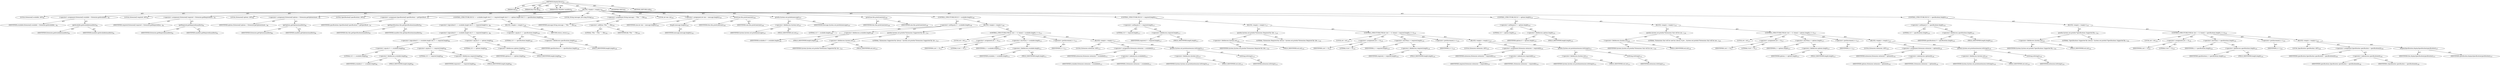 digraph "displayLibrary" {  
"111669149697" [label = <(METHOD,displayLibrary)<SUB>91</SUB>> ]
"115964116993" [label = <(PARAM,this)<SUB>91</SUB>> ]
"115964116995" [label = <(PARAM,final File file)<SUB>91</SUB>> ]
"115964116996" [label = <(PARAM,final Manifest manifest)<SUB>92</SUB>> ]
"25769803777" [label = <(BLOCK,&lt;empty&gt;,&lt;empty&gt;)<SUB>93</SUB>> ]
"94489280513" [label = <(LOCAL,Extension[] available: ANY)<SUB>94</SUB>> ]
"30064771075" [label = <(&lt;operator&gt;.assignment,Extension[] available = Extension.getAvailable(...)<SUB>94</SUB>> ]
"68719476746" [label = <(IDENTIFIER,available,Extension[] available = Extension.getAvailable(...)<SUB>94</SUB>> ]
"30064771076" [label = <(getAvailable,getAvailable(manifest))<SUB>94</SUB>> ]
"68719476747" [label = <(IDENTIFIER,Extension,getAvailable(manifest))<SUB>94</SUB>> ]
"68719476748" [label = <(IDENTIFIER,manifest,getAvailable(manifest))<SUB>94</SUB>> ]
"94489280514" [label = <(LOCAL,Extension[] required: ANY)<SUB>95</SUB>> ]
"30064771077" [label = <(&lt;operator&gt;.assignment,Extension[] required = Extension.getRequired(ma...)<SUB>95</SUB>> ]
"68719476749" [label = <(IDENTIFIER,required,Extension[] required = Extension.getRequired(ma...)<SUB>95</SUB>> ]
"30064771078" [label = <(getRequired,getRequired(manifest))<SUB>95</SUB>> ]
"68719476750" [label = <(IDENTIFIER,Extension,getRequired(manifest))<SUB>95</SUB>> ]
"68719476751" [label = <(IDENTIFIER,manifest,getRequired(manifest))<SUB>95</SUB>> ]
"94489280515" [label = <(LOCAL,Extension[] options: ANY)<SUB>96</SUB>> ]
"30064771079" [label = <(&lt;operator&gt;.assignment,Extension[] options = Extension.getOptions(mani...)<SUB>96</SUB>> ]
"68719476752" [label = <(IDENTIFIER,options,Extension[] options = Extension.getOptions(mani...)<SUB>96</SUB>> ]
"30064771080" [label = <(getOptions,getOptions(manifest))<SUB>96</SUB>> ]
"68719476753" [label = <(IDENTIFIER,Extension,getOptions(manifest))<SUB>96</SUB>> ]
"68719476754" [label = <(IDENTIFIER,manifest,getOptions(manifest))<SUB>96</SUB>> ]
"94489280516" [label = <(LOCAL,Specification[] specifications: ANY)<SUB>97</SUB>> ]
"30064771081" [label = <(&lt;operator&gt;.assignment,Specification[] specifications = getSpecificati...)<SUB>97</SUB>> ]
"68719476755" [label = <(IDENTIFIER,specifications,Specification[] specifications = getSpecificati...)<SUB>97</SUB>> ]
"30064771082" [label = <(getSpecifications,this.getSpecifications(manifest))<SUB>97</SUB>> ]
"68719476737" [label = <(IDENTIFIER,this,this.getSpecifications(manifest))<SUB>97</SUB>> ]
"68719476756" [label = <(IDENTIFIER,manifest,this.getSpecifications(manifest))<SUB>97</SUB>> ]
"47244640256" [label = <(CONTROL_STRUCTURE,IF,if (0 == available.length &amp;&amp; 0 == required.length &amp;&amp; 0 == options.length &amp;&amp; 0 == specifications.length))<SUB>99</SUB>> ]
"30064771083" [label = <(&lt;operator&gt;.logicalAnd,0 == available.length &amp;&amp; 0 == required.length &amp;...)<SUB>99</SUB>> ]
"30064771084" [label = <(&lt;operator&gt;.logicalAnd,0 == available.length &amp;&amp; 0 == required.length &amp;...)<SUB>99</SUB>> ]
"30064771085" [label = <(&lt;operator&gt;.logicalAnd,0 == available.length &amp;&amp; 0 == required.length)<SUB>99</SUB>> ]
"30064771086" [label = <(&lt;operator&gt;.equals,0 == available.length)<SUB>99</SUB>> ]
"90194313216" [label = <(LITERAL,0,0 == available.length)<SUB>99</SUB>> ]
"30064771087" [label = <(&lt;operator&gt;.fieldAccess,available.length)<SUB>99</SUB>> ]
"68719476757" [label = <(IDENTIFIER,available,0 == available.length)<SUB>99</SUB>> ]
"55834574848" [label = <(FIELD_IDENTIFIER,length,length)<SUB>99</SUB>> ]
"30064771088" [label = <(&lt;operator&gt;.equals,0 == required.length)<SUB>99</SUB>> ]
"90194313217" [label = <(LITERAL,0,0 == required.length)<SUB>99</SUB>> ]
"30064771089" [label = <(&lt;operator&gt;.fieldAccess,required.length)<SUB>99</SUB>> ]
"68719476758" [label = <(IDENTIFIER,required,0 == required.length)<SUB>99</SUB>> ]
"55834574849" [label = <(FIELD_IDENTIFIER,length,length)<SUB>99</SUB>> ]
"30064771090" [label = <(&lt;operator&gt;.equals,0 == options.length)<SUB>99</SUB>> ]
"90194313218" [label = <(LITERAL,0,0 == options.length)<SUB>99</SUB>> ]
"30064771091" [label = <(&lt;operator&gt;.fieldAccess,options.length)<SUB>99</SUB>> ]
"68719476759" [label = <(IDENTIFIER,options,0 == options.length)<SUB>99</SUB>> ]
"55834574850" [label = <(FIELD_IDENTIFIER,length,length)<SUB>99</SUB>> ]
"30064771092" [label = <(&lt;operator&gt;.equals,0 == specifications.length)<SUB>100</SUB>> ]
"90194313219" [label = <(LITERAL,0,0 == specifications.length)<SUB>100</SUB>> ]
"30064771093" [label = <(&lt;operator&gt;.fieldAccess,specifications.length)<SUB>100</SUB>> ]
"68719476760" [label = <(IDENTIFIER,specifications,0 == specifications.length)<SUB>100</SUB>> ]
"55834574851" [label = <(FIELD_IDENTIFIER,length,length)<SUB>100</SUB>> ]
"25769803778" [label = <(BLOCK,&lt;empty&gt;,&lt;empty&gt;)<SUB>100</SUB>> ]
"146028888064" [label = <(RETURN,return;,return;)<SUB>101</SUB>> ]
"94489280517" [label = <(LOCAL,String message: java.lang.String)<SUB>104</SUB>> ]
"30064771094" [label = <(&lt;operator&gt;.assignment,String message = &quot;File: &quot; + file)<SUB>104</SUB>> ]
"68719476761" [label = <(IDENTIFIER,message,String message = &quot;File: &quot; + file)<SUB>104</SUB>> ]
"30064771095" [label = <(&lt;operator&gt;.addition,&quot;File: &quot; + file)<SUB>104</SUB>> ]
"90194313220" [label = <(LITERAL,&quot;File: &quot;,&quot;File: &quot; + file)<SUB>104</SUB>> ]
"68719476762" [label = <(IDENTIFIER,file,&quot;File: &quot; + file)<SUB>104</SUB>> ]
"94489280518" [label = <(LOCAL,int size: int)<SUB>105</SUB>> ]
"30064771096" [label = <(&lt;operator&gt;.assignment,int size = message.length())<SUB>105</SUB>> ]
"68719476763" [label = <(IDENTIFIER,size,int size = message.length())<SUB>105</SUB>> ]
"30064771097" [label = <(length,message.length())<SUB>105</SUB>> ]
"68719476764" [label = <(IDENTIFIER,message,message.length())<SUB>105</SUB>> ]
"30064771098" [label = <(printLine,this.printLine(size))<SUB>106</SUB>> ]
"68719476738" [label = <(IDENTIFIER,this,this.printLine(size))<SUB>106</SUB>> ]
"68719476765" [label = <(IDENTIFIER,size,this.printLine(size))<SUB>106</SUB>> ]
"30064771099" [label = <(println,System.out.println(message))<SUB>107</SUB>> ]
"30064771100" [label = <(&lt;operator&gt;.fieldAccess,System.out)<SUB>107</SUB>> ]
"68719476766" [label = <(IDENTIFIER,System,System.out.println(message))<SUB>107</SUB>> ]
"55834574852" [label = <(FIELD_IDENTIFIER,out,out)<SUB>107</SUB>> ]
"68719476767" [label = <(IDENTIFIER,message,System.out.println(message))<SUB>107</SUB>> ]
"30064771101" [label = <(printLine,this.printLine(size))<SUB>108</SUB>> ]
"68719476739" [label = <(IDENTIFIER,this,this.printLine(size))<SUB>108</SUB>> ]
"68719476768" [label = <(IDENTIFIER,size,this.printLine(size))<SUB>108</SUB>> ]
"47244640257" [label = <(CONTROL_STRUCTURE,IF,if (0 != available.length))<SUB>109</SUB>> ]
"30064771102" [label = <(&lt;operator&gt;.notEquals,0 != available.length)<SUB>109</SUB>> ]
"90194313221" [label = <(LITERAL,0,0 != available.length)<SUB>109</SUB>> ]
"30064771103" [label = <(&lt;operator&gt;.fieldAccess,available.length)<SUB>109</SUB>> ]
"68719476769" [label = <(IDENTIFIER,available,0 != available.length)<SUB>109</SUB>> ]
"55834574853" [label = <(FIELD_IDENTIFIER,length,length)<SUB>109</SUB>> ]
"25769803779" [label = <(BLOCK,&lt;empty&gt;,&lt;empty&gt;)<SUB>109</SUB>> ]
"30064771104" [label = <(println,System.out.println(&quot;Extensions Supported By Lib...)<SUB>110</SUB>> ]
"30064771105" [label = <(&lt;operator&gt;.fieldAccess,System.out)<SUB>110</SUB>> ]
"68719476770" [label = <(IDENTIFIER,System,System.out.println(&quot;Extensions Supported By Lib...)<SUB>110</SUB>> ]
"55834574854" [label = <(FIELD_IDENTIFIER,out,out)<SUB>110</SUB>> ]
"90194313222" [label = <(LITERAL,&quot;Extensions Supported By Library:&quot;,System.out.println(&quot;Extensions Supported By Lib...)<SUB>110</SUB>> ]
"47244640258" [label = <(CONTROL_STRUCTURE,FOR,for (int i = 0; Some(i &lt; available.length); i++))<SUB>111</SUB>> ]
"94489280519" [label = <(LOCAL,int i: int)<SUB>111</SUB>> ]
"30064771106" [label = <(&lt;operator&gt;.assignment,int i = 0)<SUB>111</SUB>> ]
"68719476771" [label = <(IDENTIFIER,i,int i = 0)<SUB>111</SUB>> ]
"90194313223" [label = <(LITERAL,0,int i = 0)<SUB>111</SUB>> ]
"30064771107" [label = <(&lt;operator&gt;.lessThan,i &lt; available.length)<SUB>111</SUB>> ]
"68719476772" [label = <(IDENTIFIER,i,i &lt; available.length)<SUB>111</SUB>> ]
"30064771108" [label = <(&lt;operator&gt;.fieldAccess,available.length)<SUB>111</SUB>> ]
"68719476773" [label = <(IDENTIFIER,available,i &lt; available.length)<SUB>111</SUB>> ]
"55834574855" [label = <(FIELD_IDENTIFIER,length,length)<SUB>111</SUB>> ]
"30064771109" [label = <(&lt;operator&gt;.postIncrement,i++)<SUB>111</SUB>> ]
"68719476774" [label = <(IDENTIFIER,i,i++)<SUB>111</SUB>> ]
"25769803780" [label = <(BLOCK,&lt;empty&gt;,&lt;empty&gt;)<SUB>111</SUB>> ]
"94489280520" [label = <(LOCAL,Extension extension: ANY)<SUB>112</SUB>> ]
"30064771110" [label = <(&lt;operator&gt;.assignment,Extension extension = available[i])<SUB>112</SUB>> ]
"68719476775" [label = <(IDENTIFIER,extension,Extension extension = available[i])<SUB>112</SUB>> ]
"30064771111" [label = <(&lt;operator&gt;.indexAccess,available[i])<SUB>112</SUB>> ]
"68719476776" [label = <(IDENTIFIER,available,Extension extension = available[i])<SUB>112</SUB>> ]
"68719476777" [label = <(IDENTIFIER,i,Extension extension = available[i])<SUB>112</SUB>> ]
"30064771112" [label = <(println,System.out.println(extension.toString()))<SUB>113</SUB>> ]
"30064771113" [label = <(&lt;operator&gt;.fieldAccess,System.out)<SUB>113</SUB>> ]
"68719476778" [label = <(IDENTIFIER,System,System.out.println(extension.toString()))<SUB>113</SUB>> ]
"55834574856" [label = <(FIELD_IDENTIFIER,out,out)<SUB>113</SUB>> ]
"30064771114" [label = <(toString,toString())<SUB>113</SUB>> ]
"68719476779" [label = <(IDENTIFIER,extension,toString())<SUB>113</SUB>> ]
"47244640259" [label = <(CONTROL_STRUCTURE,IF,if (0 != required.length))<SUB>117</SUB>> ]
"30064771115" [label = <(&lt;operator&gt;.notEquals,0 != required.length)<SUB>117</SUB>> ]
"90194313224" [label = <(LITERAL,0,0 != required.length)<SUB>117</SUB>> ]
"30064771116" [label = <(&lt;operator&gt;.fieldAccess,required.length)<SUB>117</SUB>> ]
"68719476780" [label = <(IDENTIFIER,required,0 != required.length)<SUB>117</SUB>> ]
"55834574857" [label = <(FIELD_IDENTIFIER,length,length)<SUB>117</SUB>> ]
"25769803781" [label = <(BLOCK,&lt;empty&gt;,&lt;empty&gt;)<SUB>117</SUB>> ]
"30064771117" [label = <(println,System.out.println(&quot;Extensions Required By Libr...)<SUB>118</SUB>> ]
"30064771118" [label = <(&lt;operator&gt;.fieldAccess,System.out)<SUB>118</SUB>> ]
"68719476781" [label = <(IDENTIFIER,System,System.out.println(&quot;Extensions Required By Libr...)<SUB>118</SUB>> ]
"55834574858" [label = <(FIELD_IDENTIFIER,out,out)<SUB>118</SUB>> ]
"90194313225" [label = <(LITERAL,&quot;Extensions Required By Library:&quot;,System.out.println(&quot;Extensions Required By Libr...)<SUB>118</SUB>> ]
"47244640260" [label = <(CONTROL_STRUCTURE,FOR,for (int i = 0; Some(i &lt; required.length); i++))<SUB>119</SUB>> ]
"94489280521" [label = <(LOCAL,int i: int)<SUB>119</SUB>> ]
"30064771119" [label = <(&lt;operator&gt;.assignment,int i = 0)<SUB>119</SUB>> ]
"68719476782" [label = <(IDENTIFIER,i,int i = 0)<SUB>119</SUB>> ]
"90194313226" [label = <(LITERAL,0,int i = 0)<SUB>119</SUB>> ]
"30064771120" [label = <(&lt;operator&gt;.lessThan,i &lt; required.length)<SUB>119</SUB>> ]
"68719476783" [label = <(IDENTIFIER,i,i &lt; required.length)<SUB>119</SUB>> ]
"30064771121" [label = <(&lt;operator&gt;.fieldAccess,required.length)<SUB>119</SUB>> ]
"68719476784" [label = <(IDENTIFIER,required,i &lt; required.length)<SUB>119</SUB>> ]
"55834574859" [label = <(FIELD_IDENTIFIER,length,length)<SUB>119</SUB>> ]
"30064771122" [label = <(&lt;operator&gt;.postIncrement,i++)<SUB>119</SUB>> ]
"68719476785" [label = <(IDENTIFIER,i,i++)<SUB>119</SUB>> ]
"25769803782" [label = <(BLOCK,&lt;empty&gt;,&lt;empty&gt;)<SUB>119</SUB>> ]
"94489280522" [label = <(LOCAL,Extension extension: ANY)<SUB>120</SUB>> ]
"30064771123" [label = <(&lt;operator&gt;.assignment,Extension extension = required[i])<SUB>120</SUB>> ]
"68719476786" [label = <(IDENTIFIER,extension,Extension extension = required[i])<SUB>120</SUB>> ]
"30064771124" [label = <(&lt;operator&gt;.indexAccess,required[i])<SUB>120</SUB>> ]
"68719476787" [label = <(IDENTIFIER,required,Extension extension = required[i])<SUB>120</SUB>> ]
"68719476788" [label = <(IDENTIFIER,i,Extension extension = required[i])<SUB>120</SUB>> ]
"30064771125" [label = <(println,System.out.println(extension.toString()))<SUB>121</SUB>> ]
"30064771126" [label = <(&lt;operator&gt;.fieldAccess,System.out)<SUB>121</SUB>> ]
"68719476789" [label = <(IDENTIFIER,System,System.out.println(extension.toString()))<SUB>121</SUB>> ]
"55834574860" [label = <(FIELD_IDENTIFIER,out,out)<SUB>121</SUB>> ]
"30064771127" [label = <(toString,toString())<SUB>121</SUB>> ]
"68719476790" [label = <(IDENTIFIER,extension,toString())<SUB>121</SUB>> ]
"47244640261" [label = <(CONTROL_STRUCTURE,IF,if (0 != options.length))<SUB>125</SUB>> ]
"30064771128" [label = <(&lt;operator&gt;.notEquals,0 != options.length)<SUB>125</SUB>> ]
"90194313227" [label = <(LITERAL,0,0 != options.length)<SUB>125</SUB>> ]
"30064771129" [label = <(&lt;operator&gt;.fieldAccess,options.length)<SUB>125</SUB>> ]
"68719476791" [label = <(IDENTIFIER,options,0 != options.length)<SUB>125</SUB>> ]
"55834574861" [label = <(FIELD_IDENTIFIER,length,length)<SUB>125</SUB>> ]
"25769803783" [label = <(BLOCK,&lt;empty&gt;,&lt;empty&gt;)<SUB>125</SUB>> ]
"30064771130" [label = <(println,System.out.println(&quot;Extensions that will be use...)<SUB>126</SUB>> ]
"30064771131" [label = <(&lt;operator&gt;.fieldAccess,System.out)<SUB>126</SUB>> ]
"68719476792" [label = <(IDENTIFIER,System,System.out.println(&quot;Extensions that will be use...)<SUB>126</SUB>> ]
"55834574862" [label = <(FIELD_IDENTIFIER,out,out)<SUB>126</SUB>> ]
"90194313228" [label = <(LITERAL,&quot;Extensions that will be used by Library if pre...,System.out.println(&quot;Extensions that will be use...)<SUB>126</SUB>> ]
"47244640262" [label = <(CONTROL_STRUCTURE,FOR,for (int i = 0; Some(i &lt; options.length); i++))<SUB>127</SUB>> ]
"94489280523" [label = <(LOCAL,int i: int)<SUB>127</SUB>> ]
"30064771132" [label = <(&lt;operator&gt;.assignment,int i = 0)<SUB>127</SUB>> ]
"68719476793" [label = <(IDENTIFIER,i,int i = 0)<SUB>127</SUB>> ]
"90194313229" [label = <(LITERAL,0,int i = 0)<SUB>127</SUB>> ]
"30064771133" [label = <(&lt;operator&gt;.lessThan,i &lt; options.length)<SUB>127</SUB>> ]
"68719476794" [label = <(IDENTIFIER,i,i &lt; options.length)<SUB>127</SUB>> ]
"30064771134" [label = <(&lt;operator&gt;.fieldAccess,options.length)<SUB>127</SUB>> ]
"68719476795" [label = <(IDENTIFIER,options,i &lt; options.length)<SUB>127</SUB>> ]
"55834574863" [label = <(FIELD_IDENTIFIER,length,length)<SUB>127</SUB>> ]
"30064771135" [label = <(&lt;operator&gt;.postIncrement,i++)<SUB>127</SUB>> ]
"68719476796" [label = <(IDENTIFIER,i,i++)<SUB>127</SUB>> ]
"25769803784" [label = <(BLOCK,&lt;empty&gt;,&lt;empty&gt;)<SUB>127</SUB>> ]
"94489280524" [label = <(LOCAL,Extension extension: ANY)<SUB>128</SUB>> ]
"30064771136" [label = <(&lt;operator&gt;.assignment,Extension extension = options[i])<SUB>128</SUB>> ]
"68719476797" [label = <(IDENTIFIER,extension,Extension extension = options[i])<SUB>128</SUB>> ]
"30064771137" [label = <(&lt;operator&gt;.indexAccess,options[i])<SUB>128</SUB>> ]
"68719476798" [label = <(IDENTIFIER,options,Extension extension = options[i])<SUB>128</SUB>> ]
"68719476799" [label = <(IDENTIFIER,i,Extension extension = options[i])<SUB>128</SUB>> ]
"30064771138" [label = <(println,System.out.println(extension.toString()))<SUB>129</SUB>> ]
"30064771139" [label = <(&lt;operator&gt;.fieldAccess,System.out)<SUB>129</SUB>> ]
"68719476800" [label = <(IDENTIFIER,System,System.out.println(extension.toString()))<SUB>129</SUB>> ]
"55834574864" [label = <(FIELD_IDENTIFIER,out,out)<SUB>129</SUB>> ]
"30064771140" [label = <(toString,toString())<SUB>129</SUB>> ]
"68719476801" [label = <(IDENTIFIER,extension,toString())<SUB>129</SUB>> ]
"47244640263" [label = <(CONTROL_STRUCTURE,IF,if (0 != specifications.length))<SUB>133</SUB>> ]
"30064771141" [label = <(&lt;operator&gt;.notEquals,0 != specifications.length)<SUB>133</SUB>> ]
"90194313230" [label = <(LITERAL,0,0 != specifications.length)<SUB>133</SUB>> ]
"30064771142" [label = <(&lt;operator&gt;.fieldAccess,specifications.length)<SUB>133</SUB>> ]
"68719476802" [label = <(IDENTIFIER,specifications,0 != specifications.length)<SUB>133</SUB>> ]
"55834574865" [label = <(FIELD_IDENTIFIER,length,length)<SUB>133</SUB>> ]
"25769803785" [label = <(BLOCK,&lt;empty&gt;,&lt;empty&gt;)<SUB>133</SUB>> ]
"30064771143" [label = <(println,System.out.println(&quot;Specifications Supported By...)<SUB>134</SUB>> ]
"30064771144" [label = <(&lt;operator&gt;.fieldAccess,System.out)<SUB>134</SUB>> ]
"68719476803" [label = <(IDENTIFIER,System,System.out.println(&quot;Specifications Supported By...)<SUB>134</SUB>> ]
"55834574866" [label = <(FIELD_IDENTIFIER,out,out)<SUB>134</SUB>> ]
"90194313231" [label = <(LITERAL,&quot;Specifications Supported By Library:&quot;,System.out.println(&quot;Specifications Supported By...)<SUB>134</SUB>> ]
"47244640264" [label = <(CONTROL_STRUCTURE,FOR,for (int i = 0; Some(i &lt; specifications.length); i++))<SUB>135</SUB>> ]
"94489280525" [label = <(LOCAL,int i: int)<SUB>135</SUB>> ]
"30064771145" [label = <(&lt;operator&gt;.assignment,int i = 0)<SUB>135</SUB>> ]
"68719476804" [label = <(IDENTIFIER,i,int i = 0)<SUB>135</SUB>> ]
"90194313232" [label = <(LITERAL,0,int i = 0)<SUB>135</SUB>> ]
"30064771146" [label = <(&lt;operator&gt;.lessThan,i &lt; specifications.length)<SUB>135</SUB>> ]
"68719476805" [label = <(IDENTIFIER,i,i &lt; specifications.length)<SUB>135</SUB>> ]
"30064771147" [label = <(&lt;operator&gt;.fieldAccess,specifications.length)<SUB>135</SUB>> ]
"68719476806" [label = <(IDENTIFIER,specifications,i &lt; specifications.length)<SUB>135</SUB>> ]
"55834574867" [label = <(FIELD_IDENTIFIER,length,length)<SUB>135</SUB>> ]
"30064771148" [label = <(&lt;operator&gt;.postIncrement,i++)<SUB>135</SUB>> ]
"68719476807" [label = <(IDENTIFIER,i,i++)<SUB>135</SUB>> ]
"25769803786" [label = <(BLOCK,&lt;empty&gt;,&lt;empty&gt;)<SUB>135</SUB>> ]
"94489280526" [label = <(LOCAL,Specification specification: ANY)<SUB>136</SUB>> ]
"30064771149" [label = <(&lt;operator&gt;.assignment,Specification specification = specifications[i])<SUB>136</SUB>> ]
"68719476808" [label = <(IDENTIFIER,specification,Specification specification = specifications[i])<SUB>136</SUB>> ]
"30064771150" [label = <(&lt;operator&gt;.indexAccess,specifications[i])<SUB>136</SUB>> ]
"68719476809" [label = <(IDENTIFIER,specifications,Specification specification = specifications[i])<SUB>136</SUB>> ]
"68719476810" [label = <(IDENTIFIER,i,Specification specification = specifications[i])<SUB>136</SUB>> ]
"30064771151" [label = <(displaySpecification,displaySpecification(specification))<SUB>137</SUB>> ]
"68719476740" [label = <(IDENTIFIER,this,displaySpecification(specification))<SUB>137</SUB>> ]
"68719476811" [label = <(IDENTIFIER,specification,displaySpecification(specification))<SUB>137</SUB>> ]
"133143986177" [label = <(MODIFIER,VIRTUAL)> ]
"128849018881" [label = <(METHOD_RETURN,void)<SUB>91</SUB>> ]
  "111669149697" -> "115964116993"  [ label = "AST: "] 
  "111669149697" -> "115964116995"  [ label = "AST: "] 
  "111669149697" -> "115964116996"  [ label = "AST: "] 
  "111669149697" -> "25769803777"  [ label = "AST: "] 
  "111669149697" -> "133143986177"  [ label = "AST: "] 
  "111669149697" -> "128849018881"  [ label = "AST: "] 
  "25769803777" -> "94489280513"  [ label = "AST: "] 
  "25769803777" -> "30064771075"  [ label = "AST: "] 
  "25769803777" -> "94489280514"  [ label = "AST: "] 
  "25769803777" -> "30064771077"  [ label = "AST: "] 
  "25769803777" -> "94489280515"  [ label = "AST: "] 
  "25769803777" -> "30064771079"  [ label = "AST: "] 
  "25769803777" -> "94489280516"  [ label = "AST: "] 
  "25769803777" -> "30064771081"  [ label = "AST: "] 
  "25769803777" -> "47244640256"  [ label = "AST: "] 
  "25769803777" -> "94489280517"  [ label = "AST: "] 
  "25769803777" -> "30064771094"  [ label = "AST: "] 
  "25769803777" -> "94489280518"  [ label = "AST: "] 
  "25769803777" -> "30064771096"  [ label = "AST: "] 
  "25769803777" -> "30064771098"  [ label = "AST: "] 
  "25769803777" -> "30064771099"  [ label = "AST: "] 
  "25769803777" -> "30064771101"  [ label = "AST: "] 
  "25769803777" -> "47244640257"  [ label = "AST: "] 
  "25769803777" -> "47244640259"  [ label = "AST: "] 
  "25769803777" -> "47244640261"  [ label = "AST: "] 
  "25769803777" -> "47244640263"  [ label = "AST: "] 
  "30064771075" -> "68719476746"  [ label = "AST: "] 
  "30064771075" -> "30064771076"  [ label = "AST: "] 
  "30064771076" -> "68719476747"  [ label = "AST: "] 
  "30064771076" -> "68719476748"  [ label = "AST: "] 
  "30064771077" -> "68719476749"  [ label = "AST: "] 
  "30064771077" -> "30064771078"  [ label = "AST: "] 
  "30064771078" -> "68719476750"  [ label = "AST: "] 
  "30064771078" -> "68719476751"  [ label = "AST: "] 
  "30064771079" -> "68719476752"  [ label = "AST: "] 
  "30064771079" -> "30064771080"  [ label = "AST: "] 
  "30064771080" -> "68719476753"  [ label = "AST: "] 
  "30064771080" -> "68719476754"  [ label = "AST: "] 
  "30064771081" -> "68719476755"  [ label = "AST: "] 
  "30064771081" -> "30064771082"  [ label = "AST: "] 
  "30064771082" -> "68719476737"  [ label = "AST: "] 
  "30064771082" -> "68719476756"  [ label = "AST: "] 
  "47244640256" -> "30064771083"  [ label = "AST: "] 
  "47244640256" -> "25769803778"  [ label = "AST: "] 
  "30064771083" -> "30064771084"  [ label = "AST: "] 
  "30064771083" -> "30064771092"  [ label = "AST: "] 
  "30064771084" -> "30064771085"  [ label = "AST: "] 
  "30064771084" -> "30064771090"  [ label = "AST: "] 
  "30064771085" -> "30064771086"  [ label = "AST: "] 
  "30064771085" -> "30064771088"  [ label = "AST: "] 
  "30064771086" -> "90194313216"  [ label = "AST: "] 
  "30064771086" -> "30064771087"  [ label = "AST: "] 
  "30064771087" -> "68719476757"  [ label = "AST: "] 
  "30064771087" -> "55834574848"  [ label = "AST: "] 
  "30064771088" -> "90194313217"  [ label = "AST: "] 
  "30064771088" -> "30064771089"  [ label = "AST: "] 
  "30064771089" -> "68719476758"  [ label = "AST: "] 
  "30064771089" -> "55834574849"  [ label = "AST: "] 
  "30064771090" -> "90194313218"  [ label = "AST: "] 
  "30064771090" -> "30064771091"  [ label = "AST: "] 
  "30064771091" -> "68719476759"  [ label = "AST: "] 
  "30064771091" -> "55834574850"  [ label = "AST: "] 
  "30064771092" -> "90194313219"  [ label = "AST: "] 
  "30064771092" -> "30064771093"  [ label = "AST: "] 
  "30064771093" -> "68719476760"  [ label = "AST: "] 
  "30064771093" -> "55834574851"  [ label = "AST: "] 
  "25769803778" -> "146028888064"  [ label = "AST: "] 
  "30064771094" -> "68719476761"  [ label = "AST: "] 
  "30064771094" -> "30064771095"  [ label = "AST: "] 
  "30064771095" -> "90194313220"  [ label = "AST: "] 
  "30064771095" -> "68719476762"  [ label = "AST: "] 
  "30064771096" -> "68719476763"  [ label = "AST: "] 
  "30064771096" -> "30064771097"  [ label = "AST: "] 
  "30064771097" -> "68719476764"  [ label = "AST: "] 
  "30064771098" -> "68719476738"  [ label = "AST: "] 
  "30064771098" -> "68719476765"  [ label = "AST: "] 
  "30064771099" -> "30064771100"  [ label = "AST: "] 
  "30064771099" -> "68719476767"  [ label = "AST: "] 
  "30064771100" -> "68719476766"  [ label = "AST: "] 
  "30064771100" -> "55834574852"  [ label = "AST: "] 
  "30064771101" -> "68719476739"  [ label = "AST: "] 
  "30064771101" -> "68719476768"  [ label = "AST: "] 
  "47244640257" -> "30064771102"  [ label = "AST: "] 
  "47244640257" -> "25769803779"  [ label = "AST: "] 
  "30064771102" -> "90194313221"  [ label = "AST: "] 
  "30064771102" -> "30064771103"  [ label = "AST: "] 
  "30064771103" -> "68719476769"  [ label = "AST: "] 
  "30064771103" -> "55834574853"  [ label = "AST: "] 
  "25769803779" -> "30064771104"  [ label = "AST: "] 
  "25769803779" -> "47244640258"  [ label = "AST: "] 
  "30064771104" -> "30064771105"  [ label = "AST: "] 
  "30064771104" -> "90194313222"  [ label = "AST: "] 
  "30064771105" -> "68719476770"  [ label = "AST: "] 
  "30064771105" -> "55834574854"  [ label = "AST: "] 
  "47244640258" -> "94489280519"  [ label = "AST: "] 
  "47244640258" -> "30064771106"  [ label = "AST: "] 
  "47244640258" -> "30064771107"  [ label = "AST: "] 
  "47244640258" -> "30064771109"  [ label = "AST: "] 
  "47244640258" -> "25769803780"  [ label = "AST: "] 
  "30064771106" -> "68719476771"  [ label = "AST: "] 
  "30064771106" -> "90194313223"  [ label = "AST: "] 
  "30064771107" -> "68719476772"  [ label = "AST: "] 
  "30064771107" -> "30064771108"  [ label = "AST: "] 
  "30064771108" -> "68719476773"  [ label = "AST: "] 
  "30064771108" -> "55834574855"  [ label = "AST: "] 
  "30064771109" -> "68719476774"  [ label = "AST: "] 
  "25769803780" -> "94489280520"  [ label = "AST: "] 
  "25769803780" -> "30064771110"  [ label = "AST: "] 
  "25769803780" -> "30064771112"  [ label = "AST: "] 
  "30064771110" -> "68719476775"  [ label = "AST: "] 
  "30064771110" -> "30064771111"  [ label = "AST: "] 
  "30064771111" -> "68719476776"  [ label = "AST: "] 
  "30064771111" -> "68719476777"  [ label = "AST: "] 
  "30064771112" -> "30064771113"  [ label = "AST: "] 
  "30064771112" -> "30064771114"  [ label = "AST: "] 
  "30064771113" -> "68719476778"  [ label = "AST: "] 
  "30064771113" -> "55834574856"  [ label = "AST: "] 
  "30064771114" -> "68719476779"  [ label = "AST: "] 
  "47244640259" -> "30064771115"  [ label = "AST: "] 
  "47244640259" -> "25769803781"  [ label = "AST: "] 
  "30064771115" -> "90194313224"  [ label = "AST: "] 
  "30064771115" -> "30064771116"  [ label = "AST: "] 
  "30064771116" -> "68719476780"  [ label = "AST: "] 
  "30064771116" -> "55834574857"  [ label = "AST: "] 
  "25769803781" -> "30064771117"  [ label = "AST: "] 
  "25769803781" -> "47244640260"  [ label = "AST: "] 
  "30064771117" -> "30064771118"  [ label = "AST: "] 
  "30064771117" -> "90194313225"  [ label = "AST: "] 
  "30064771118" -> "68719476781"  [ label = "AST: "] 
  "30064771118" -> "55834574858"  [ label = "AST: "] 
  "47244640260" -> "94489280521"  [ label = "AST: "] 
  "47244640260" -> "30064771119"  [ label = "AST: "] 
  "47244640260" -> "30064771120"  [ label = "AST: "] 
  "47244640260" -> "30064771122"  [ label = "AST: "] 
  "47244640260" -> "25769803782"  [ label = "AST: "] 
  "30064771119" -> "68719476782"  [ label = "AST: "] 
  "30064771119" -> "90194313226"  [ label = "AST: "] 
  "30064771120" -> "68719476783"  [ label = "AST: "] 
  "30064771120" -> "30064771121"  [ label = "AST: "] 
  "30064771121" -> "68719476784"  [ label = "AST: "] 
  "30064771121" -> "55834574859"  [ label = "AST: "] 
  "30064771122" -> "68719476785"  [ label = "AST: "] 
  "25769803782" -> "94489280522"  [ label = "AST: "] 
  "25769803782" -> "30064771123"  [ label = "AST: "] 
  "25769803782" -> "30064771125"  [ label = "AST: "] 
  "30064771123" -> "68719476786"  [ label = "AST: "] 
  "30064771123" -> "30064771124"  [ label = "AST: "] 
  "30064771124" -> "68719476787"  [ label = "AST: "] 
  "30064771124" -> "68719476788"  [ label = "AST: "] 
  "30064771125" -> "30064771126"  [ label = "AST: "] 
  "30064771125" -> "30064771127"  [ label = "AST: "] 
  "30064771126" -> "68719476789"  [ label = "AST: "] 
  "30064771126" -> "55834574860"  [ label = "AST: "] 
  "30064771127" -> "68719476790"  [ label = "AST: "] 
  "47244640261" -> "30064771128"  [ label = "AST: "] 
  "47244640261" -> "25769803783"  [ label = "AST: "] 
  "30064771128" -> "90194313227"  [ label = "AST: "] 
  "30064771128" -> "30064771129"  [ label = "AST: "] 
  "30064771129" -> "68719476791"  [ label = "AST: "] 
  "30064771129" -> "55834574861"  [ label = "AST: "] 
  "25769803783" -> "30064771130"  [ label = "AST: "] 
  "25769803783" -> "47244640262"  [ label = "AST: "] 
  "30064771130" -> "30064771131"  [ label = "AST: "] 
  "30064771130" -> "90194313228"  [ label = "AST: "] 
  "30064771131" -> "68719476792"  [ label = "AST: "] 
  "30064771131" -> "55834574862"  [ label = "AST: "] 
  "47244640262" -> "94489280523"  [ label = "AST: "] 
  "47244640262" -> "30064771132"  [ label = "AST: "] 
  "47244640262" -> "30064771133"  [ label = "AST: "] 
  "47244640262" -> "30064771135"  [ label = "AST: "] 
  "47244640262" -> "25769803784"  [ label = "AST: "] 
  "30064771132" -> "68719476793"  [ label = "AST: "] 
  "30064771132" -> "90194313229"  [ label = "AST: "] 
  "30064771133" -> "68719476794"  [ label = "AST: "] 
  "30064771133" -> "30064771134"  [ label = "AST: "] 
  "30064771134" -> "68719476795"  [ label = "AST: "] 
  "30064771134" -> "55834574863"  [ label = "AST: "] 
  "30064771135" -> "68719476796"  [ label = "AST: "] 
  "25769803784" -> "94489280524"  [ label = "AST: "] 
  "25769803784" -> "30064771136"  [ label = "AST: "] 
  "25769803784" -> "30064771138"  [ label = "AST: "] 
  "30064771136" -> "68719476797"  [ label = "AST: "] 
  "30064771136" -> "30064771137"  [ label = "AST: "] 
  "30064771137" -> "68719476798"  [ label = "AST: "] 
  "30064771137" -> "68719476799"  [ label = "AST: "] 
  "30064771138" -> "30064771139"  [ label = "AST: "] 
  "30064771138" -> "30064771140"  [ label = "AST: "] 
  "30064771139" -> "68719476800"  [ label = "AST: "] 
  "30064771139" -> "55834574864"  [ label = "AST: "] 
  "30064771140" -> "68719476801"  [ label = "AST: "] 
  "47244640263" -> "30064771141"  [ label = "AST: "] 
  "47244640263" -> "25769803785"  [ label = "AST: "] 
  "30064771141" -> "90194313230"  [ label = "AST: "] 
  "30064771141" -> "30064771142"  [ label = "AST: "] 
  "30064771142" -> "68719476802"  [ label = "AST: "] 
  "30064771142" -> "55834574865"  [ label = "AST: "] 
  "25769803785" -> "30064771143"  [ label = "AST: "] 
  "25769803785" -> "47244640264"  [ label = "AST: "] 
  "30064771143" -> "30064771144"  [ label = "AST: "] 
  "30064771143" -> "90194313231"  [ label = "AST: "] 
  "30064771144" -> "68719476803"  [ label = "AST: "] 
  "30064771144" -> "55834574866"  [ label = "AST: "] 
  "47244640264" -> "94489280525"  [ label = "AST: "] 
  "47244640264" -> "30064771145"  [ label = "AST: "] 
  "47244640264" -> "30064771146"  [ label = "AST: "] 
  "47244640264" -> "30064771148"  [ label = "AST: "] 
  "47244640264" -> "25769803786"  [ label = "AST: "] 
  "30064771145" -> "68719476804"  [ label = "AST: "] 
  "30064771145" -> "90194313232"  [ label = "AST: "] 
  "30064771146" -> "68719476805"  [ label = "AST: "] 
  "30064771146" -> "30064771147"  [ label = "AST: "] 
  "30064771147" -> "68719476806"  [ label = "AST: "] 
  "30064771147" -> "55834574867"  [ label = "AST: "] 
  "30064771148" -> "68719476807"  [ label = "AST: "] 
  "25769803786" -> "94489280526"  [ label = "AST: "] 
  "25769803786" -> "30064771149"  [ label = "AST: "] 
  "25769803786" -> "30064771151"  [ label = "AST: "] 
  "30064771149" -> "68719476808"  [ label = "AST: "] 
  "30064771149" -> "30064771150"  [ label = "AST: "] 
  "30064771150" -> "68719476809"  [ label = "AST: "] 
  "30064771150" -> "68719476810"  [ label = "AST: "] 
  "30064771151" -> "68719476740"  [ label = "AST: "] 
  "30064771151" -> "68719476811"  [ label = "AST: "] 
  "111669149697" -> "115964116993"  [ label = "DDG: "] 
  "111669149697" -> "115964116995"  [ label = "DDG: "] 
  "111669149697" -> "115964116996"  [ label = "DDG: "] 
}
